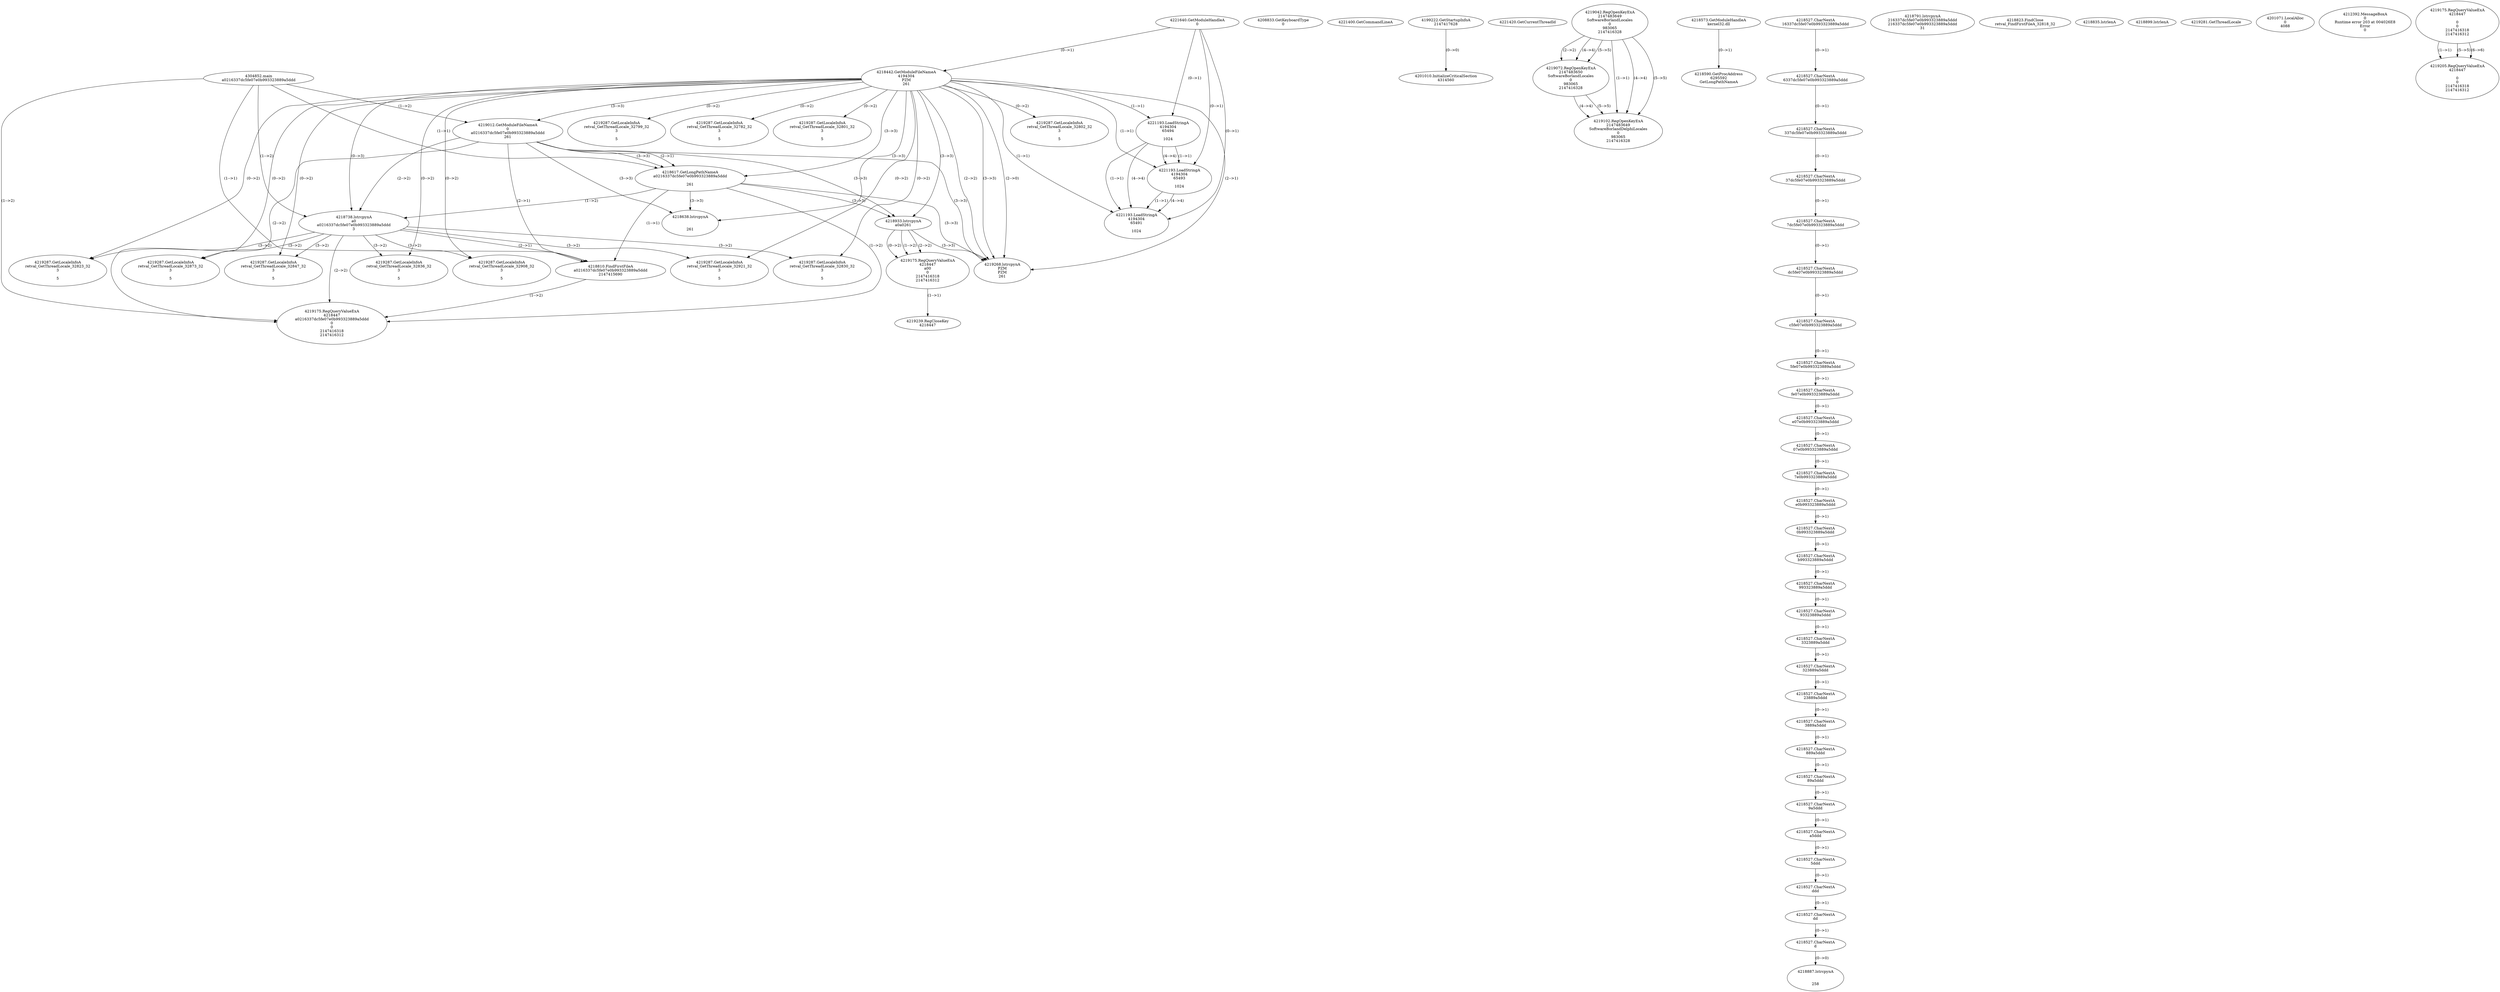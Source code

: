 // Global SCDG with merge call
digraph {
	0 [label="4304852.main
a0216337dc5fe07e0b993323889a5ddd"]
	1 [label="4221640.GetModuleHandleA
0"]
	2 [label="4208833.GetKeyboardType
0"]
	3 [label="4221400.GetCommandLineA
"]
	4 [label="4199222.GetStartupInfoA
2147417628"]
	5 [label="4221420.GetCurrentThreadId
"]
	6 [label="4218442.GetModuleFileNameA
4194304
PZM
261"]
	1 -> 6 [label="(0-->1)"]
	7 [label="4219012.GetModuleFileNameA
0
a0216337dc5fe07e0b993323889a5ddd
261"]
	0 -> 7 [label="(1-->2)"]
	6 -> 7 [label="(3-->3)"]
	8 [label="4219042.RegOpenKeyExA
2147483649
Software\Borland\Locales
0
983065
2147416328"]
	9 [label="4219072.RegOpenKeyExA
2147483650
Software\Borland\Locales
0
983065
2147416328"]
	8 -> 9 [label="(2-->2)"]
	8 -> 9 [label="(4-->4)"]
	8 -> 9 [label="(5-->5)"]
	10 [label="4219102.RegOpenKeyExA
2147483649
Software\Borland\Delphi\Locales
0
983065
2147416328"]
	8 -> 10 [label="(1-->1)"]
	8 -> 10 [label="(4-->4)"]
	9 -> 10 [label="(4-->4)"]
	8 -> 10 [label="(5-->5)"]
	9 -> 10 [label="(5-->5)"]
	11 [label="4218573.GetModuleHandleA
kernel32.dll"]
	12 [label="4218590.GetProcAddress
6295592
GetLongPathNameA"]
	11 -> 12 [label="(0-->1)"]
	13 [label="4218617.GetLongPathNameA
a0216337dc5fe07e0b993323889a5ddd

261"]
	0 -> 13 [label="(1-->1)"]
	7 -> 13 [label="(2-->1)"]
	6 -> 13 [label="(3-->3)"]
	7 -> 13 [label="(3-->3)"]
	14 [label="4218738.lstrcpynA
a0
a0216337dc5fe07e0b993323889a5ddd
3"]
	0 -> 14 [label="(1-->2)"]
	7 -> 14 [label="(2-->2)"]
	13 -> 14 [label="(1-->2)"]
	6 -> 14 [label="(0-->3)"]
	15 [label="4218527.CharNextA
16337dc5fe07e0b993323889a5ddd"]
	16 [label="4218527.CharNextA
6337dc5fe07e0b993323889a5ddd"]
	15 -> 16 [label="(0-->1)"]
	17 [label="4218527.CharNextA
337dc5fe07e0b993323889a5ddd"]
	16 -> 17 [label="(0-->1)"]
	18 [label="4218527.CharNextA
37dc5fe07e0b993323889a5ddd"]
	17 -> 18 [label="(0-->1)"]
	19 [label="4218527.CharNextA
7dc5fe07e0b993323889a5ddd"]
	18 -> 19 [label="(0-->1)"]
	20 [label="4218527.CharNextA
dc5fe07e0b993323889a5ddd"]
	19 -> 20 [label="(0-->1)"]
	21 [label="4218527.CharNextA
c5fe07e0b993323889a5ddd"]
	20 -> 21 [label="(0-->1)"]
	22 [label="4218527.CharNextA
5fe07e0b993323889a5ddd"]
	21 -> 22 [label="(0-->1)"]
	23 [label="4218527.CharNextA
fe07e0b993323889a5ddd"]
	22 -> 23 [label="(0-->1)"]
	24 [label="4218527.CharNextA
e07e0b993323889a5ddd"]
	23 -> 24 [label="(0-->1)"]
	25 [label="4218527.CharNextA
07e0b993323889a5ddd"]
	24 -> 25 [label="(0-->1)"]
	26 [label="4218527.CharNextA
7e0b993323889a5ddd"]
	25 -> 26 [label="(0-->1)"]
	27 [label="4218527.CharNextA
e0b993323889a5ddd"]
	26 -> 27 [label="(0-->1)"]
	28 [label="4218527.CharNextA
0b993323889a5ddd"]
	27 -> 28 [label="(0-->1)"]
	29 [label="4218527.CharNextA
b993323889a5ddd"]
	28 -> 29 [label="(0-->1)"]
	30 [label="4218527.CharNextA
993323889a5ddd"]
	29 -> 30 [label="(0-->1)"]
	31 [label="4218527.CharNextA
93323889a5ddd"]
	30 -> 31 [label="(0-->1)"]
	32 [label="4218527.CharNextA
3323889a5ddd"]
	31 -> 32 [label="(0-->1)"]
	33 [label="4218527.CharNextA
323889a5ddd"]
	32 -> 33 [label="(0-->1)"]
	34 [label="4218527.CharNextA
23889a5ddd"]
	33 -> 34 [label="(0-->1)"]
	35 [label="4218527.CharNextA
3889a5ddd"]
	34 -> 35 [label="(0-->1)"]
	36 [label="4218527.CharNextA
889a5ddd"]
	35 -> 36 [label="(0-->1)"]
	37 [label="4218527.CharNextA
89a5ddd"]
	36 -> 37 [label="(0-->1)"]
	38 [label="4218527.CharNextA
9a5ddd"]
	37 -> 38 [label="(0-->1)"]
	39 [label="4218527.CharNextA
a5ddd"]
	38 -> 39 [label="(0-->1)"]
	40 [label="4218527.CharNextA
5ddd"]
	39 -> 40 [label="(0-->1)"]
	41 [label="4218527.CharNextA
ddd"]
	40 -> 41 [label="(0-->1)"]
	42 [label="4218527.CharNextA
dd"]
	41 -> 42 [label="(0-->1)"]
	43 [label="4218527.CharNextA
d"]
	42 -> 43 [label="(0-->1)"]
	44 [label="4218791.lstrcpynA
216337dc5fe07e0b993323889a5ddd
216337dc5fe07e0b993323889a5ddd
31"]
	45 [label="4218810.FindFirstFileA
a0216337dc5fe07e0b993323889a5ddd
2147415690"]
	0 -> 45 [label="(1-->1)"]
	7 -> 45 [label="(2-->1)"]
	13 -> 45 [label="(1-->1)"]
	14 -> 45 [label="(2-->1)"]
	46 [label="4218823.FindClose
retval_FindFirstFileA_32818_32"]
	47 [label="4218835.lstrlenA
"]
	48 [label="4218887.lstrcpynA


258"]
	43 -> 48 [label="(0-->0)"]
	49 [label="4218899.lstrlenA
"]
	50 [label="4218933.lstrcpynA
a0\
a0\
261"]
	6 -> 50 [label="(3-->3)"]
	7 -> 50 [label="(3-->3)"]
	13 -> 50 [label="(3-->3)"]
	51 [label="4219175.RegQueryValueExA
4218447
a0\
0
0
2147416318
2147416312"]
	50 -> 51 [label="(1-->2)"]
	50 -> 51 [label="(2-->2)"]
	50 -> 51 [label="(0-->2)"]
	52 [label="4219239.RegCloseKey
4218447"]
	51 -> 52 [label="(1-->1)"]
	53 [label="4219268.lstrcpynA
PZM
PZM
261"]
	6 -> 53 [label="(2-->1)"]
	6 -> 53 [label="(2-->2)"]
	6 -> 53 [label="(3-->3)"]
	7 -> 53 [label="(3-->3)"]
	13 -> 53 [label="(3-->3)"]
	50 -> 53 [label="(3-->3)"]
	6 -> 53 [label="(2-->0)"]
	54 [label="4219281.GetThreadLocale
"]
	55 [label="4219287.GetLocaleInfoA
retval_GetThreadLocale_32830_32
3

5"]
	6 -> 55 [label="(0-->2)"]
	14 -> 55 [label="(3-->2)"]
	56 [label="4221193.LoadStringA
4194304
65494

1024"]
	1 -> 56 [label="(0-->1)"]
	6 -> 56 [label="(1-->1)"]
	57 [label="4201010.InitializeCriticalSection
4314560"]
	4 -> 57 [label="(0-->0)"]
	58 [label="4201071.LocalAlloc
0
4088"]
	59 [label="4212392.MessageBoxA
0
Runtime error 203 at 004026E8
Error
0"]
	60 [label="4218638.lstrcpynA


261"]
	6 -> 60 [label="(3-->3)"]
	7 -> 60 [label="(3-->3)"]
	13 -> 60 [label="(3-->3)"]
	61 [label="4219175.RegQueryValueExA
4218447

0
0
2147416318
2147416312"]
	62 [label="4219205.RegQueryValueExA
4218447

0
0
2147416318
2147416312"]
	61 -> 62 [label="(1-->1)"]
	61 -> 62 [label="(5-->5)"]
	61 -> 62 [label="(6-->6)"]
	63 [label="4219287.GetLocaleInfoA
retval_GetThreadLocale_32802_32
3

5"]
	6 -> 63 [label="(0-->2)"]
	64 [label="4221193.LoadStringA
4194304
65493

1024"]
	1 -> 64 [label="(0-->1)"]
	6 -> 64 [label="(1-->1)"]
	56 -> 64 [label="(1-->1)"]
	56 -> 64 [label="(4-->4)"]
	65 [label="4219175.RegQueryValueExA
4218447
a0216337dc5fe07e0b993323889a5ddd
0
0
2147416318
2147416312"]
	0 -> 65 [label="(1-->2)"]
	7 -> 65 [label="(2-->2)"]
	13 -> 65 [label="(1-->2)"]
	14 -> 65 [label="(2-->2)"]
	45 -> 65 [label="(1-->2)"]
	66 [label="4219287.GetLocaleInfoA
retval_GetThreadLocale_32921_32
3

5"]
	6 -> 66 [label="(0-->2)"]
	14 -> 66 [label="(3-->2)"]
	67 [label="4219287.GetLocaleInfoA
retval_GetThreadLocale_32873_32
3

5"]
	6 -> 67 [label="(0-->2)"]
	14 -> 67 [label="(3-->2)"]
	68 [label="4219287.GetLocaleInfoA
retval_GetThreadLocale_32908_32
3

5"]
	6 -> 68 [label="(0-->2)"]
	14 -> 68 [label="(3-->2)"]
	69 [label="4219287.GetLocaleInfoA
retval_GetThreadLocale_32799_32
3

5"]
	6 -> 69 [label="(0-->2)"]
	70 [label="4221193.LoadStringA
4194304
65491

1024"]
	1 -> 70 [label="(0-->1)"]
	6 -> 70 [label="(1-->1)"]
	56 -> 70 [label="(1-->1)"]
	64 -> 70 [label="(1-->1)"]
	56 -> 70 [label="(4-->4)"]
	64 -> 70 [label="(4-->4)"]
	71 [label="4219287.GetLocaleInfoA
retval_GetThreadLocale_32836_32
3

5"]
	6 -> 71 [label="(0-->2)"]
	14 -> 71 [label="(3-->2)"]
	72 [label="4219287.GetLocaleInfoA
retval_GetThreadLocale_32782_32
3

5"]
	6 -> 72 [label="(0-->2)"]
	73 [label="4219287.GetLocaleInfoA
retval_GetThreadLocale_32823_32
3

5"]
	6 -> 73 [label="(0-->2)"]
	14 -> 73 [label="(3-->2)"]
	74 [label="4219287.GetLocaleInfoA
retval_GetThreadLocale_32801_32
3

5"]
	6 -> 74 [label="(0-->2)"]
	75 [label="4219287.GetLocaleInfoA
retval_GetThreadLocale_32847_32
3

5"]
	6 -> 75 [label="(0-->2)"]
	14 -> 75 [label="(3-->2)"]
}
